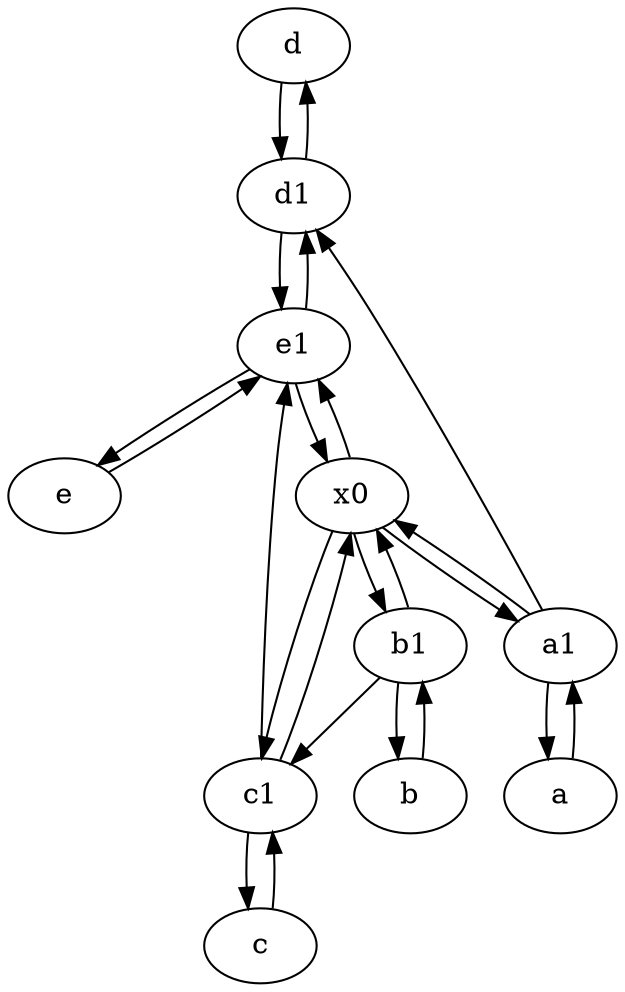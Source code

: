 digraph  {
	d [pos="20,30!"];
	x0;
	d1 [pos="25,30!"];
	e [pos="30,50!"];
	e1 [pos="25,45!"];
	b1 [pos="45,20!"];
	b [pos="50,20!"];
	a [pos="40,10!"];
	c1 [pos="30,15!"];
	c [pos="20,10!"];
	a1 [pos="40,15!"];
	c1 -> c;
	a1 -> a;
	x0 -> c1;
	e -> e1;
	e1 -> e;
	a1 -> d1;
	d1 -> d;
	e1 -> x0;
	a -> a1;
	d1 -> e1;
	b1 -> x0;
	b -> b1;
	d -> d1;
	c1 -> x0;
	c -> c1;
	x0 -> e1;
	x0 -> b1;
	b1 -> b;
	c1 -> e1;
	a1 -> x0;
	x0 -> a1;
	b1 -> c1;
	e1 -> d1;

	}